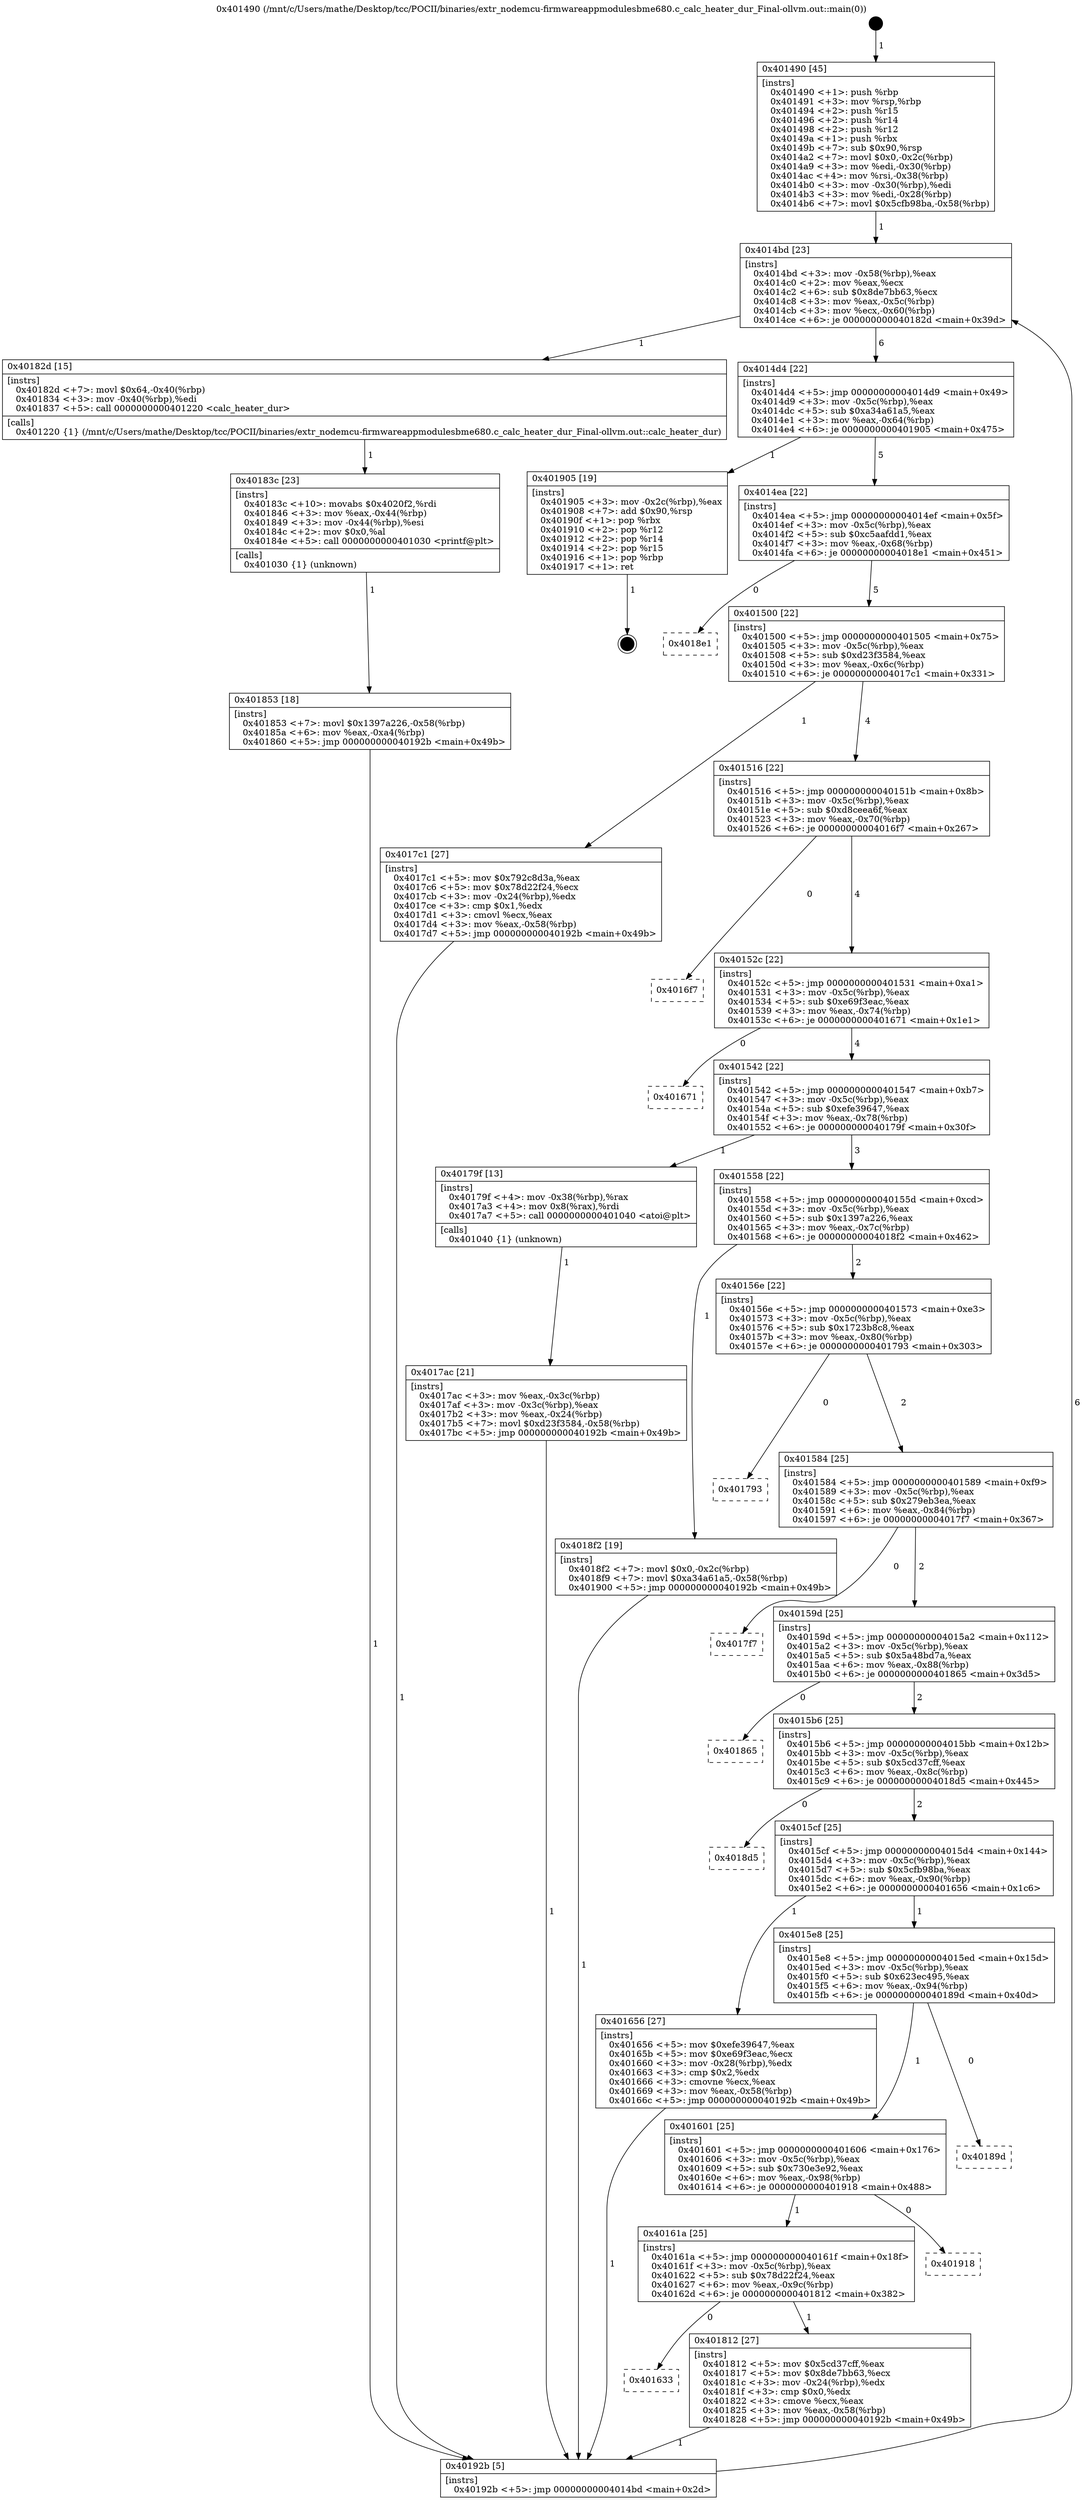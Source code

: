 digraph "0x401490" {
  label = "0x401490 (/mnt/c/Users/mathe/Desktop/tcc/POCII/binaries/extr_nodemcu-firmwareappmodulesbme680.c_calc_heater_dur_Final-ollvm.out::main(0))"
  labelloc = "t"
  node[shape=record]

  Entry [label="",width=0.3,height=0.3,shape=circle,fillcolor=black,style=filled]
  "0x4014bd" [label="{
     0x4014bd [23]\l
     | [instrs]\l
     &nbsp;&nbsp;0x4014bd \<+3\>: mov -0x58(%rbp),%eax\l
     &nbsp;&nbsp;0x4014c0 \<+2\>: mov %eax,%ecx\l
     &nbsp;&nbsp;0x4014c2 \<+6\>: sub $0x8de7bb63,%ecx\l
     &nbsp;&nbsp;0x4014c8 \<+3\>: mov %eax,-0x5c(%rbp)\l
     &nbsp;&nbsp;0x4014cb \<+3\>: mov %ecx,-0x60(%rbp)\l
     &nbsp;&nbsp;0x4014ce \<+6\>: je 000000000040182d \<main+0x39d\>\l
  }"]
  "0x40182d" [label="{
     0x40182d [15]\l
     | [instrs]\l
     &nbsp;&nbsp;0x40182d \<+7\>: movl $0x64,-0x40(%rbp)\l
     &nbsp;&nbsp;0x401834 \<+3\>: mov -0x40(%rbp),%edi\l
     &nbsp;&nbsp;0x401837 \<+5\>: call 0000000000401220 \<calc_heater_dur\>\l
     | [calls]\l
     &nbsp;&nbsp;0x401220 \{1\} (/mnt/c/Users/mathe/Desktop/tcc/POCII/binaries/extr_nodemcu-firmwareappmodulesbme680.c_calc_heater_dur_Final-ollvm.out::calc_heater_dur)\l
  }"]
  "0x4014d4" [label="{
     0x4014d4 [22]\l
     | [instrs]\l
     &nbsp;&nbsp;0x4014d4 \<+5\>: jmp 00000000004014d9 \<main+0x49\>\l
     &nbsp;&nbsp;0x4014d9 \<+3\>: mov -0x5c(%rbp),%eax\l
     &nbsp;&nbsp;0x4014dc \<+5\>: sub $0xa34a61a5,%eax\l
     &nbsp;&nbsp;0x4014e1 \<+3\>: mov %eax,-0x64(%rbp)\l
     &nbsp;&nbsp;0x4014e4 \<+6\>: je 0000000000401905 \<main+0x475\>\l
  }"]
  Exit [label="",width=0.3,height=0.3,shape=circle,fillcolor=black,style=filled,peripheries=2]
  "0x401905" [label="{
     0x401905 [19]\l
     | [instrs]\l
     &nbsp;&nbsp;0x401905 \<+3\>: mov -0x2c(%rbp),%eax\l
     &nbsp;&nbsp;0x401908 \<+7\>: add $0x90,%rsp\l
     &nbsp;&nbsp;0x40190f \<+1\>: pop %rbx\l
     &nbsp;&nbsp;0x401910 \<+2\>: pop %r12\l
     &nbsp;&nbsp;0x401912 \<+2\>: pop %r14\l
     &nbsp;&nbsp;0x401914 \<+2\>: pop %r15\l
     &nbsp;&nbsp;0x401916 \<+1\>: pop %rbp\l
     &nbsp;&nbsp;0x401917 \<+1\>: ret\l
  }"]
  "0x4014ea" [label="{
     0x4014ea [22]\l
     | [instrs]\l
     &nbsp;&nbsp;0x4014ea \<+5\>: jmp 00000000004014ef \<main+0x5f\>\l
     &nbsp;&nbsp;0x4014ef \<+3\>: mov -0x5c(%rbp),%eax\l
     &nbsp;&nbsp;0x4014f2 \<+5\>: sub $0xc5aafdd1,%eax\l
     &nbsp;&nbsp;0x4014f7 \<+3\>: mov %eax,-0x68(%rbp)\l
     &nbsp;&nbsp;0x4014fa \<+6\>: je 00000000004018e1 \<main+0x451\>\l
  }"]
  "0x401853" [label="{
     0x401853 [18]\l
     | [instrs]\l
     &nbsp;&nbsp;0x401853 \<+7\>: movl $0x1397a226,-0x58(%rbp)\l
     &nbsp;&nbsp;0x40185a \<+6\>: mov %eax,-0xa4(%rbp)\l
     &nbsp;&nbsp;0x401860 \<+5\>: jmp 000000000040192b \<main+0x49b\>\l
  }"]
  "0x4018e1" [label="{
     0x4018e1\l
  }", style=dashed]
  "0x401500" [label="{
     0x401500 [22]\l
     | [instrs]\l
     &nbsp;&nbsp;0x401500 \<+5\>: jmp 0000000000401505 \<main+0x75\>\l
     &nbsp;&nbsp;0x401505 \<+3\>: mov -0x5c(%rbp),%eax\l
     &nbsp;&nbsp;0x401508 \<+5\>: sub $0xd23f3584,%eax\l
     &nbsp;&nbsp;0x40150d \<+3\>: mov %eax,-0x6c(%rbp)\l
     &nbsp;&nbsp;0x401510 \<+6\>: je 00000000004017c1 \<main+0x331\>\l
  }"]
  "0x40183c" [label="{
     0x40183c [23]\l
     | [instrs]\l
     &nbsp;&nbsp;0x40183c \<+10\>: movabs $0x4020f2,%rdi\l
     &nbsp;&nbsp;0x401846 \<+3\>: mov %eax,-0x44(%rbp)\l
     &nbsp;&nbsp;0x401849 \<+3\>: mov -0x44(%rbp),%esi\l
     &nbsp;&nbsp;0x40184c \<+2\>: mov $0x0,%al\l
     &nbsp;&nbsp;0x40184e \<+5\>: call 0000000000401030 \<printf@plt\>\l
     | [calls]\l
     &nbsp;&nbsp;0x401030 \{1\} (unknown)\l
  }"]
  "0x4017c1" [label="{
     0x4017c1 [27]\l
     | [instrs]\l
     &nbsp;&nbsp;0x4017c1 \<+5\>: mov $0x792c8d3a,%eax\l
     &nbsp;&nbsp;0x4017c6 \<+5\>: mov $0x78d22f24,%ecx\l
     &nbsp;&nbsp;0x4017cb \<+3\>: mov -0x24(%rbp),%edx\l
     &nbsp;&nbsp;0x4017ce \<+3\>: cmp $0x1,%edx\l
     &nbsp;&nbsp;0x4017d1 \<+3\>: cmovl %ecx,%eax\l
     &nbsp;&nbsp;0x4017d4 \<+3\>: mov %eax,-0x58(%rbp)\l
     &nbsp;&nbsp;0x4017d7 \<+5\>: jmp 000000000040192b \<main+0x49b\>\l
  }"]
  "0x401516" [label="{
     0x401516 [22]\l
     | [instrs]\l
     &nbsp;&nbsp;0x401516 \<+5\>: jmp 000000000040151b \<main+0x8b\>\l
     &nbsp;&nbsp;0x40151b \<+3\>: mov -0x5c(%rbp),%eax\l
     &nbsp;&nbsp;0x40151e \<+5\>: sub $0xd8ceea6f,%eax\l
     &nbsp;&nbsp;0x401523 \<+3\>: mov %eax,-0x70(%rbp)\l
     &nbsp;&nbsp;0x401526 \<+6\>: je 00000000004016f7 \<main+0x267\>\l
  }"]
  "0x401633" [label="{
     0x401633\l
  }", style=dashed]
  "0x4016f7" [label="{
     0x4016f7\l
  }", style=dashed]
  "0x40152c" [label="{
     0x40152c [22]\l
     | [instrs]\l
     &nbsp;&nbsp;0x40152c \<+5\>: jmp 0000000000401531 \<main+0xa1\>\l
     &nbsp;&nbsp;0x401531 \<+3\>: mov -0x5c(%rbp),%eax\l
     &nbsp;&nbsp;0x401534 \<+5\>: sub $0xe69f3eac,%eax\l
     &nbsp;&nbsp;0x401539 \<+3\>: mov %eax,-0x74(%rbp)\l
     &nbsp;&nbsp;0x40153c \<+6\>: je 0000000000401671 \<main+0x1e1\>\l
  }"]
  "0x401812" [label="{
     0x401812 [27]\l
     | [instrs]\l
     &nbsp;&nbsp;0x401812 \<+5\>: mov $0x5cd37cff,%eax\l
     &nbsp;&nbsp;0x401817 \<+5\>: mov $0x8de7bb63,%ecx\l
     &nbsp;&nbsp;0x40181c \<+3\>: mov -0x24(%rbp),%edx\l
     &nbsp;&nbsp;0x40181f \<+3\>: cmp $0x0,%edx\l
     &nbsp;&nbsp;0x401822 \<+3\>: cmove %ecx,%eax\l
     &nbsp;&nbsp;0x401825 \<+3\>: mov %eax,-0x58(%rbp)\l
     &nbsp;&nbsp;0x401828 \<+5\>: jmp 000000000040192b \<main+0x49b\>\l
  }"]
  "0x401671" [label="{
     0x401671\l
  }", style=dashed]
  "0x401542" [label="{
     0x401542 [22]\l
     | [instrs]\l
     &nbsp;&nbsp;0x401542 \<+5\>: jmp 0000000000401547 \<main+0xb7\>\l
     &nbsp;&nbsp;0x401547 \<+3\>: mov -0x5c(%rbp),%eax\l
     &nbsp;&nbsp;0x40154a \<+5\>: sub $0xefe39647,%eax\l
     &nbsp;&nbsp;0x40154f \<+3\>: mov %eax,-0x78(%rbp)\l
     &nbsp;&nbsp;0x401552 \<+6\>: je 000000000040179f \<main+0x30f\>\l
  }"]
  "0x40161a" [label="{
     0x40161a [25]\l
     | [instrs]\l
     &nbsp;&nbsp;0x40161a \<+5\>: jmp 000000000040161f \<main+0x18f\>\l
     &nbsp;&nbsp;0x40161f \<+3\>: mov -0x5c(%rbp),%eax\l
     &nbsp;&nbsp;0x401622 \<+5\>: sub $0x78d22f24,%eax\l
     &nbsp;&nbsp;0x401627 \<+6\>: mov %eax,-0x9c(%rbp)\l
     &nbsp;&nbsp;0x40162d \<+6\>: je 0000000000401812 \<main+0x382\>\l
  }"]
  "0x40179f" [label="{
     0x40179f [13]\l
     | [instrs]\l
     &nbsp;&nbsp;0x40179f \<+4\>: mov -0x38(%rbp),%rax\l
     &nbsp;&nbsp;0x4017a3 \<+4\>: mov 0x8(%rax),%rdi\l
     &nbsp;&nbsp;0x4017a7 \<+5\>: call 0000000000401040 \<atoi@plt\>\l
     | [calls]\l
     &nbsp;&nbsp;0x401040 \{1\} (unknown)\l
  }"]
  "0x401558" [label="{
     0x401558 [22]\l
     | [instrs]\l
     &nbsp;&nbsp;0x401558 \<+5\>: jmp 000000000040155d \<main+0xcd\>\l
     &nbsp;&nbsp;0x40155d \<+3\>: mov -0x5c(%rbp),%eax\l
     &nbsp;&nbsp;0x401560 \<+5\>: sub $0x1397a226,%eax\l
     &nbsp;&nbsp;0x401565 \<+3\>: mov %eax,-0x7c(%rbp)\l
     &nbsp;&nbsp;0x401568 \<+6\>: je 00000000004018f2 \<main+0x462\>\l
  }"]
  "0x401918" [label="{
     0x401918\l
  }", style=dashed]
  "0x4018f2" [label="{
     0x4018f2 [19]\l
     | [instrs]\l
     &nbsp;&nbsp;0x4018f2 \<+7\>: movl $0x0,-0x2c(%rbp)\l
     &nbsp;&nbsp;0x4018f9 \<+7\>: movl $0xa34a61a5,-0x58(%rbp)\l
     &nbsp;&nbsp;0x401900 \<+5\>: jmp 000000000040192b \<main+0x49b\>\l
  }"]
  "0x40156e" [label="{
     0x40156e [22]\l
     | [instrs]\l
     &nbsp;&nbsp;0x40156e \<+5\>: jmp 0000000000401573 \<main+0xe3\>\l
     &nbsp;&nbsp;0x401573 \<+3\>: mov -0x5c(%rbp),%eax\l
     &nbsp;&nbsp;0x401576 \<+5\>: sub $0x1723b8c8,%eax\l
     &nbsp;&nbsp;0x40157b \<+3\>: mov %eax,-0x80(%rbp)\l
     &nbsp;&nbsp;0x40157e \<+6\>: je 0000000000401793 \<main+0x303\>\l
  }"]
  "0x401601" [label="{
     0x401601 [25]\l
     | [instrs]\l
     &nbsp;&nbsp;0x401601 \<+5\>: jmp 0000000000401606 \<main+0x176\>\l
     &nbsp;&nbsp;0x401606 \<+3\>: mov -0x5c(%rbp),%eax\l
     &nbsp;&nbsp;0x401609 \<+5\>: sub $0x730e3e92,%eax\l
     &nbsp;&nbsp;0x40160e \<+6\>: mov %eax,-0x98(%rbp)\l
     &nbsp;&nbsp;0x401614 \<+6\>: je 0000000000401918 \<main+0x488\>\l
  }"]
  "0x401793" [label="{
     0x401793\l
  }", style=dashed]
  "0x401584" [label="{
     0x401584 [25]\l
     | [instrs]\l
     &nbsp;&nbsp;0x401584 \<+5\>: jmp 0000000000401589 \<main+0xf9\>\l
     &nbsp;&nbsp;0x401589 \<+3\>: mov -0x5c(%rbp),%eax\l
     &nbsp;&nbsp;0x40158c \<+5\>: sub $0x279eb3ea,%eax\l
     &nbsp;&nbsp;0x401591 \<+6\>: mov %eax,-0x84(%rbp)\l
     &nbsp;&nbsp;0x401597 \<+6\>: je 00000000004017f7 \<main+0x367\>\l
  }"]
  "0x40189d" [label="{
     0x40189d\l
  }", style=dashed]
  "0x4017f7" [label="{
     0x4017f7\l
  }", style=dashed]
  "0x40159d" [label="{
     0x40159d [25]\l
     | [instrs]\l
     &nbsp;&nbsp;0x40159d \<+5\>: jmp 00000000004015a2 \<main+0x112\>\l
     &nbsp;&nbsp;0x4015a2 \<+3\>: mov -0x5c(%rbp),%eax\l
     &nbsp;&nbsp;0x4015a5 \<+5\>: sub $0x5a48bd7a,%eax\l
     &nbsp;&nbsp;0x4015aa \<+6\>: mov %eax,-0x88(%rbp)\l
     &nbsp;&nbsp;0x4015b0 \<+6\>: je 0000000000401865 \<main+0x3d5\>\l
  }"]
  "0x4017ac" [label="{
     0x4017ac [21]\l
     | [instrs]\l
     &nbsp;&nbsp;0x4017ac \<+3\>: mov %eax,-0x3c(%rbp)\l
     &nbsp;&nbsp;0x4017af \<+3\>: mov -0x3c(%rbp),%eax\l
     &nbsp;&nbsp;0x4017b2 \<+3\>: mov %eax,-0x24(%rbp)\l
     &nbsp;&nbsp;0x4017b5 \<+7\>: movl $0xd23f3584,-0x58(%rbp)\l
     &nbsp;&nbsp;0x4017bc \<+5\>: jmp 000000000040192b \<main+0x49b\>\l
  }"]
  "0x401865" [label="{
     0x401865\l
  }", style=dashed]
  "0x4015b6" [label="{
     0x4015b6 [25]\l
     | [instrs]\l
     &nbsp;&nbsp;0x4015b6 \<+5\>: jmp 00000000004015bb \<main+0x12b\>\l
     &nbsp;&nbsp;0x4015bb \<+3\>: mov -0x5c(%rbp),%eax\l
     &nbsp;&nbsp;0x4015be \<+5\>: sub $0x5cd37cff,%eax\l
     &nbsp;&nbsp;0x4015c3 \<+6\>: mov %eax,-0x8c(%rbp)\l
     &nbsp;&nbsp;0x4015c9 \<+6\>: je 00000000004018d5 \<main+0x445\>\l
  }"]
  "0x401490" [label="{
     0x401490 [45]\l
     | [instrs]\l
     &nbsp;&nbsp;0x401490 \<+1\>: push %rbp\l
     &nbsp;&nbsp;0x401491 \<+3\>: mov %rsp,%rbp\l
     &nbsp;&nbsp;0x401494 \<+2\>: push %r15\l
     &nbsp;&nbsp;0x401496 \<+2\>: push %r14\l
     &nbsp;&nbsp;0x401498 \<+2\>: push %r12\l
     &nbsp;&nbsp;0x40149a \<+1\>: push %rbx\l
     &nbsp;&nbsp;0x40149b \<+7\>: sub $0x90,%rsp\l
     &nbsp;&nbsp;0x4014a2 \<+7\>: movl $0x0,-0x2c(%rbp)\l
     &nbsp;&nbsp;0x4014a9 \<+3\>: mov %edi,-0x30(%rbp)\l
     &nbsp;&nbsp;0x4014ac \<+4\>: mov %rsi,-0x38(%rbp)\l
     &nbsp;&nbsp;0x4014b0 \<+3\>: mov -0x30(%rbp),%edi\l
     &nbsp;&nbsp;0x4014b3 \<+3\>: mov %edi,-0x28(%rbp)\l
     &nbsp;&nbsp;0x4014b6 \<+7\>: movl $0x5cfb98ba,-0x58(%rbp)\l
  }"]
  "0x4018d5" [label="{
     0x4018d5\l
  }", style=dashed]
  "0x4015cf" [label="{
     0x4015cf [25]\l
     | [instrs]\l
     &nbsp;&nbsp;0x4015cf \<+5\>: jmp 00000000004015d4 \<main+0x144\>\l
     &nbsp;&nbsp;0x4015d4 \<+3\>: mov -0x5c(%rbp),%eax\l
     &nbsp;&nbsp;0x4015d7 \<+5\>: sub $0x5cfb98ba,%eax\l
     &nbsp;&nbsp;0x4015dc \<+6\>: mov %eax,-0x90(%rbp)\l
     &nbsp;&nbsp;0x4015e2 \<+6\>: je 0000000000401656 \<main+0x1c6\>\l
  }"]
  "0x40192b" [label="{
     0x40192b [5]\l
     | [instrs]\l
     &nbsp;&nbsp;0x40192b \<+5\>: jmp 00000000004014bd \<main+0x2d\>\l
  }"]
  "0x401656" [label="{
     0x401656 [27]\l
     | [instrs]\l
     &nbsp;&nbsp;0x401656 \<+5\>: mov $0xefe39647,%eax\l
     &nbsp;&nbsp;0x40165b \<+5\>: mov $0xe69f3eac,%ecx\l
     &nbsp;&nbsp;0x401660 \<+3\>: mov -0x28(%rbp),%edx\l
     &nbsp;&nbsp;0x401663 \<+3\>: cmp $0x2,%edx\l
     &nbsp;&nbsp;0x401666 \<+3\>: cmovne %ecx,%eax\l
     &nbsp;&nbsp;0x401669 \<+3\>: mov %eax,-0x58(%rbp)\l
     &nbsp;&nbsp;0x40166c \<+5\>: jmp 000000000040192b \<main+0x49b\>\l
  }"]
  "0x4015e8" [label="{
     0x4015e8 [25]\l
     | [instrs]\l
     &nbsp;&nbsp;0x4015e8 \<+5\>: jmp 00000000004015ed \<main+0x15d\>\l
     &nbsp;&nbsp;0x4015ed \<+3\>: mov -0x5c(%rbp),%eax\l
     &nbsp;&nbsp;0x4015f0 \<+5\>: sub $0x623ec495,%eax\l
     &nbsp;&nbsp;0x4015f5 \<+6\>: mov %eax,-0x94(%rbp)\l
     &nbsp;&nbsp;0x4015fb \<+6\>: je 000000000040189d \<main+0x40d\>\l
  }"]
  Entry -> "0x401490" [label=" 1"]
  "0x4014bd" -> "0x40182d" [label=" 1"]
  "0x4014bd" -> "0x4014d4" [label=" 6"]
  "0x401905" -> Exit [label=" 1"]
  "0x4014d4" -> "0x401905" [label=" 1"]
  "0x4014d4" -> "0x4014ea" [label=" 5"]
  "0x4018f2" -> "0x40192b" [label=" 1"]
  "0x4014ea" -> "0x4018e1" [label=" 0"]
  "0x4014ea" -> "0x401500" [label=" 5"]
  "0x401853" -> "0x40192b" [label=" 1"]
  "0x401500" -> "0x4017c1" [label=" 1"]
  "0x401500" -> "0x401516" [label=" 4"]
  "0x40183c" -> "0x401853" [label=" 1"]
  "0x401516" -> "0x4016f7" [label=" 0"]
  "0x401516" -> "0x40152c" [label=" 4"]
  "0x40182d" -> "0x40183c" [label=" 1"]
  "0x40152c" -> "0x401671" [label=" 0"]
  "0x40152c" -> "0x401542" [label=" 4"]
  "0x401812" -> "0x40192b" [label=" 1"]
  "0x401542" -> "0x40179f" [label=" 1"]
  "0x401542" -> "0x401558" [label=" 3"]
  "0x40161a" -> "0x401812" [label=" 1"]
  "0x401558" -> "0x4018f2" [label=" 1"]
  "0x401558" -> "0x40156e" [label=" 2"]
  "0x40161a" -> "0x401633" [label=" 0"]
  "0x40156e" -> "0x401793" [label=" 0"]
  "0x40156e" -> "0x401584" [label=" 2"]
  "0x401601" -> "0x401918" [label=" 0"]
  "0x401584" -> "0x4017f7" [label=" 0"]
  "0x401584" -> "0x40159d" [label=" 2"]
  "0x401601" -> "0x40161a" [label=" 1"]
  "0x40159d" -> "0x401865" [label=" 0"]
  "0x40159d" -> "0x4015b6" [label=" 2"]
  "0x4015e8" -> "0x40189d" [label=" 0"]
  "0x4015b6" -> "0x4018d5" [label=" 0"]
  "0x4015b6" -> "0x4015cf" [label=" 2"]
  "0x4015e8" -> "0x401601" [label=" 1"]
  "0x4015cf" -> "0x401656" [label=" 1"]
  "0x4015cf" -> "0x4015e8" [label=" 1"]
  "0x401656" -> "0x40192b" [label=" 1"]
  "0x401490" -> "0x4014bd" [label=" 1"]
  "0x40192b" -> "0x4014bd" [label=" 6"]
  "0x40179f" -> "0x4017ac" [label=" 1"]
  "0x4017ac" -> "0x40192b" [label=" 1"]
  "0x4017c1" -> "0x40192b" [label=" 1"]
}
